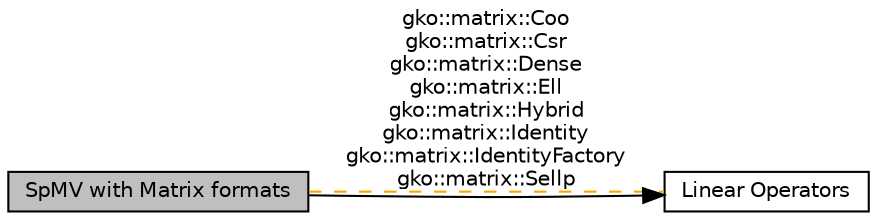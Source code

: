 digraph "SpMV with Matrix formats"
{
  edge [fontname="Helvetica",fontsize="10",labelfontname="Helvetica",labelfontsize="10"];
  node [fontname="Helvetica",fontsize="10",shape=record];
  rankdir=LR;
  Node0 [label="SpMV with Matrix formats",height=0.2,width=0.4,color="black", fillcolor="grey75", style="filled", fontcolor="black"];
  Node1 [label="Linear Operators",height=0.2,width=0.4,color="black", fillcolor="white", style="filled",URL="$group__LinOp.html",tooltip="A module dedicated to the implementation and usage of the Linear operators in Ginkgo. "];
  Node1->Node0 [shape=plaintext, dir="back", style="solid"];
  Node0->Node1 [shape=plaintext, label="gko::matrix::Coo\ngko::matrix::Csr\ngko::matrix::Dense\ngko::matrix::Ell\ngko::matrix::Hybrid\ngko::matrix::Identity\ngko::matrix::IdentityFactory\ngko::matrix::Sellp", color="orange", dir="none", style="dashed"];
}
